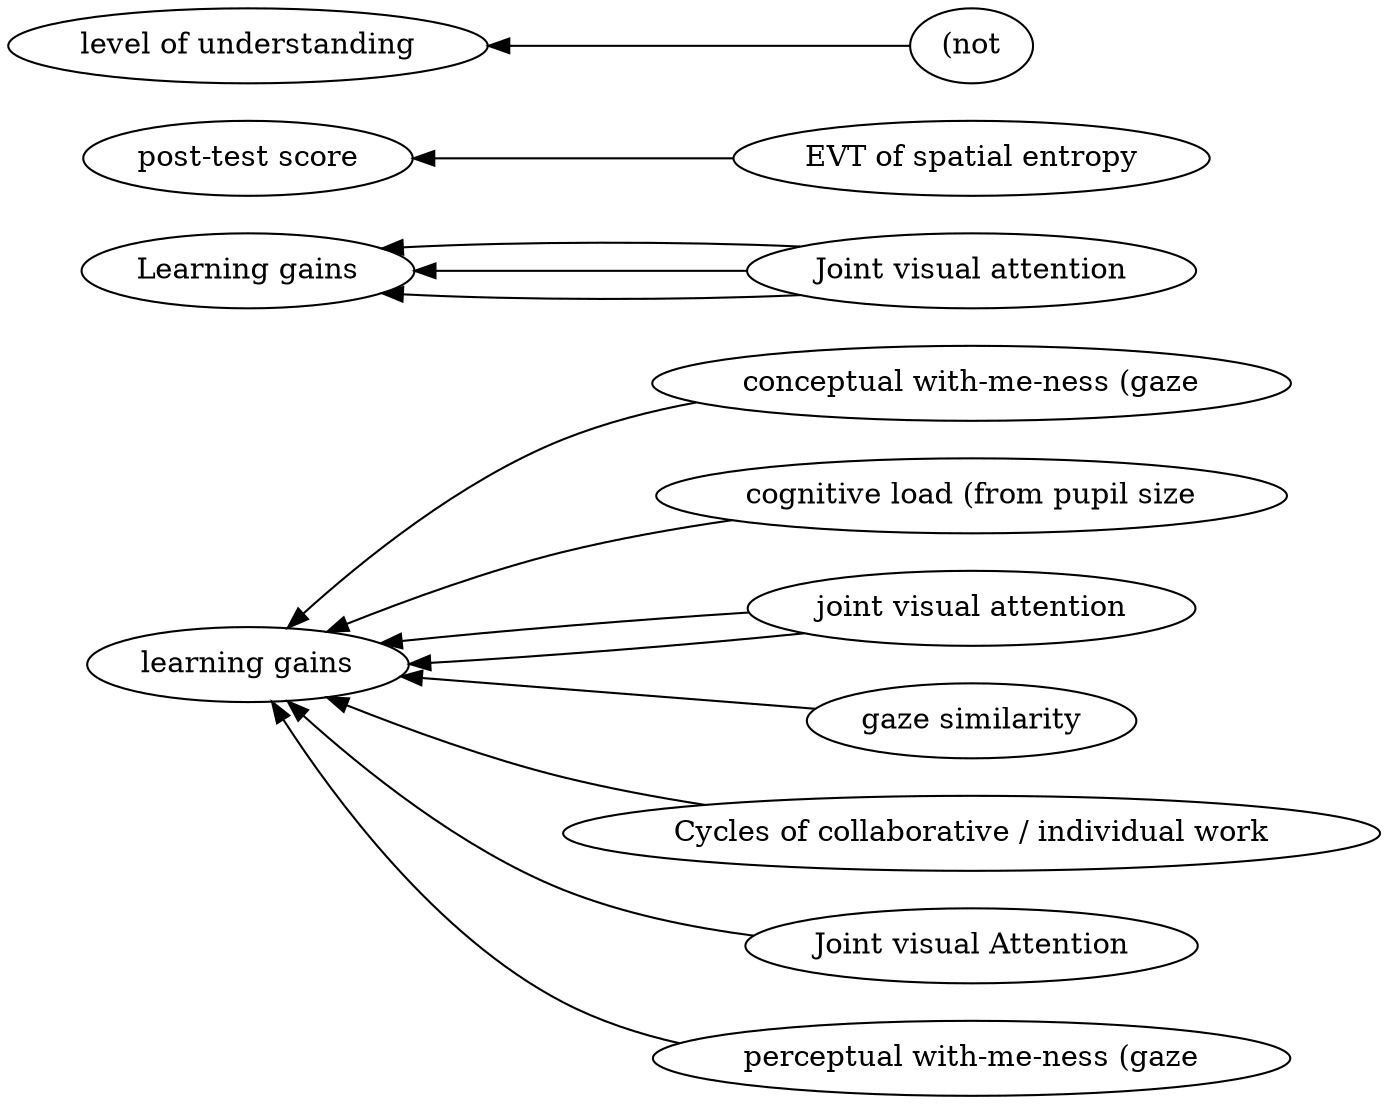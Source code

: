 digraph Test {
	rankdir=RL
	size="10,10"
	overlap=false
	splines=true
	{rank=same; "conceptual with-me-ness (gaze" "Joint visual attention" "cognitive load (from pupil size" "joint visual attention" "gaze similarity" "EVT of spatial entropy" "Cycles of collaborative / individual work" "Joint visual Attention" "perceptual with-me-ness (gaze" "(not";}
	{rank=same; "Learning gains" "learning gains" "post-test score" "level of understanding";}
	"perceptual with-me-ness (gaze" [href="https://scholar.google.com/scholar?hl=en&q=Looking%20AT%20versus%20Looking%20THROUGH:%20A%20Dual%20Eye-tracking%20Study%20in%20MOOC%20Context"]
	"perceptual with-me-ness (gaze" -> "learning gains"
	"conceptual with-me-ness (gaze" [href="https://scholar.google.com/scholar?hl=en&q=Looking%20AT%20versus%20Looking%20THROUGH:%20A%20Dual%20Eye-tracking%20Study%20in%20MOOC%20Context"]
	"conceptual with-me-ness (gaze" -> "learning gains"
	"gaze similarity" [href="https://scholar.google.com/scholar?hl=en&q=Looking%20AT%20versus%20Looking%20THROUGH:%20A%20Dual%20Eye-tracking%20Study%20in%20MOOC%20Context"]
	"gaze similarity" -> "learning gains"
	"(not" [href="https://scholar.google.com/scholar?hl=en&q=Dual%20Gaze%20as%20a%20Proxy%20for%20Collaboration%20in%20Informal%20Learning"]
	"(not" -> "level of understanding"
	"Joint visual attention" [href="https://scholar.google.com/scholar?hl=en&q=Using%20Eye-Tracking%20Technology%20to%20Support%20Visual%20Coordination%20in%20Collaborative%20Problem-Solving%20Groups"]
	"Joint visual attention" -> "Learning gains"
	"Joint visual attention" [href="https://scholar.google.com/scholar?hl=en&q=The%20Effect%20of%20Mutual%20Gaze%20Perception%20on%20Students’%20Verbal%20Coordination"]
	"Joint visual attention" -> "Learning gains"
	"Joint visual attention" [href="https://scholar.google.com/scholar?hl=en&q=Detecting%20Collaborative%20Dynamics%20Using%20Mobile%20Eye-Trackers"]
	"Joint visual attention" -> "Learning gains"
	"Cycles of collaborative / individual work" [href="https://scholar.google.com/scholar?hl=en&q=Leveraging%20Mobile%20Eye-Trackers%20to%20Capture%20Joint%20Visual%20Attention%20in%20Co-Located%20Collaborative%20Learning"]
	"Cycles of collaborative / individual work" -> "learning gains"
	"Joint visual Attention" [href="https://scholar.google.com/scholar?hl=en&q=Using%20Mobile%20Eye-Trackers%20to%20Unpack%20the%20Perceptual%20Benefits%20of%20a%20Tangible%20User%20Interface%20for%20Collaborative%20Learning"]
	"Joint visual Attention" -> "learning gains"
	"EVT of spatial entropy" [href="https://scholar.google.com/scholar?hl=en&q=An%20Alternate%20Statistical%20Lens%20to%20Look%20at%20Collaboration%20Data:%20Extreme%20Value%20Theory"]
	"EVT of spatial entropy" -> "post-test score"
	"joint visual attention" [href="https://scholar.google.com/scholar?hl=en&q=3D%20Tangibles%20Facilitate%20Joint%20Visual%20Attention%20in%20Dyads"]
	"joint visual attention" -> "learning gains"
	"joint visual attention" [href="https://scholar.google.com/scholar?hl=en&q=Real-time%20mutual%20gaze%20perception"]
	"joint visual attention" -> "learning gains"
	"cognitive load (from pupil size" [href="https://scholar.google.com/scholar?hl=en&q=Real-time%20mutual%20gaze%20perception"]
	"cognitive load (from pupil size" -> "learning gains"
}
